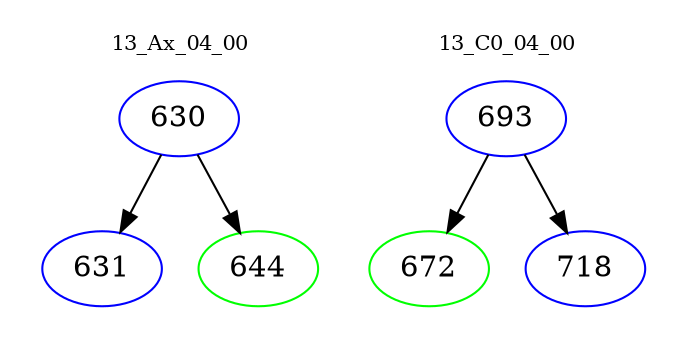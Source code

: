 digraph{
subgraph cluster_0 {
color = white
label = "13_Ax_04_00";
fontsize=10;
T0_630 [label="630", color="blue"]
T0_630 -> T0_631 [color="black"]
T0_631 [label="631", color="blue"]
T0_630 -> T0_644 [color="black"]
T0_644 [label="644", color="green"]
}
subgraph cluster_1 {
color = white
label = "13_C0_04_00";
fontsize=10;
T1_693 [label="693", color="blue"]
T1_693 -> T1_672 [color="black"]
T1_672 [label="672", color="green"]
T1_693 -> T1_718 [color="black"]
T1_718 [label="718", color="blue"]
}
}
